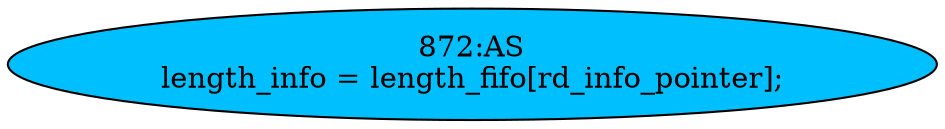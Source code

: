 strict digraph "" {
	node [label="\N"];
	"872:AS"	 [ast="<pyverilog.vparser.ast.Assign object at 0x7feea1c0ee10>",
		def_var="['length_info']",
		fillcolor=deepskyblue,
		label="872:AS
length_info = length_fifo[rd_info_pointer];",
		statements="[]",
		style=filled,
		typ=Assign,
		use_var="['length_fifo', 'rd_info_pointer']"];
}
